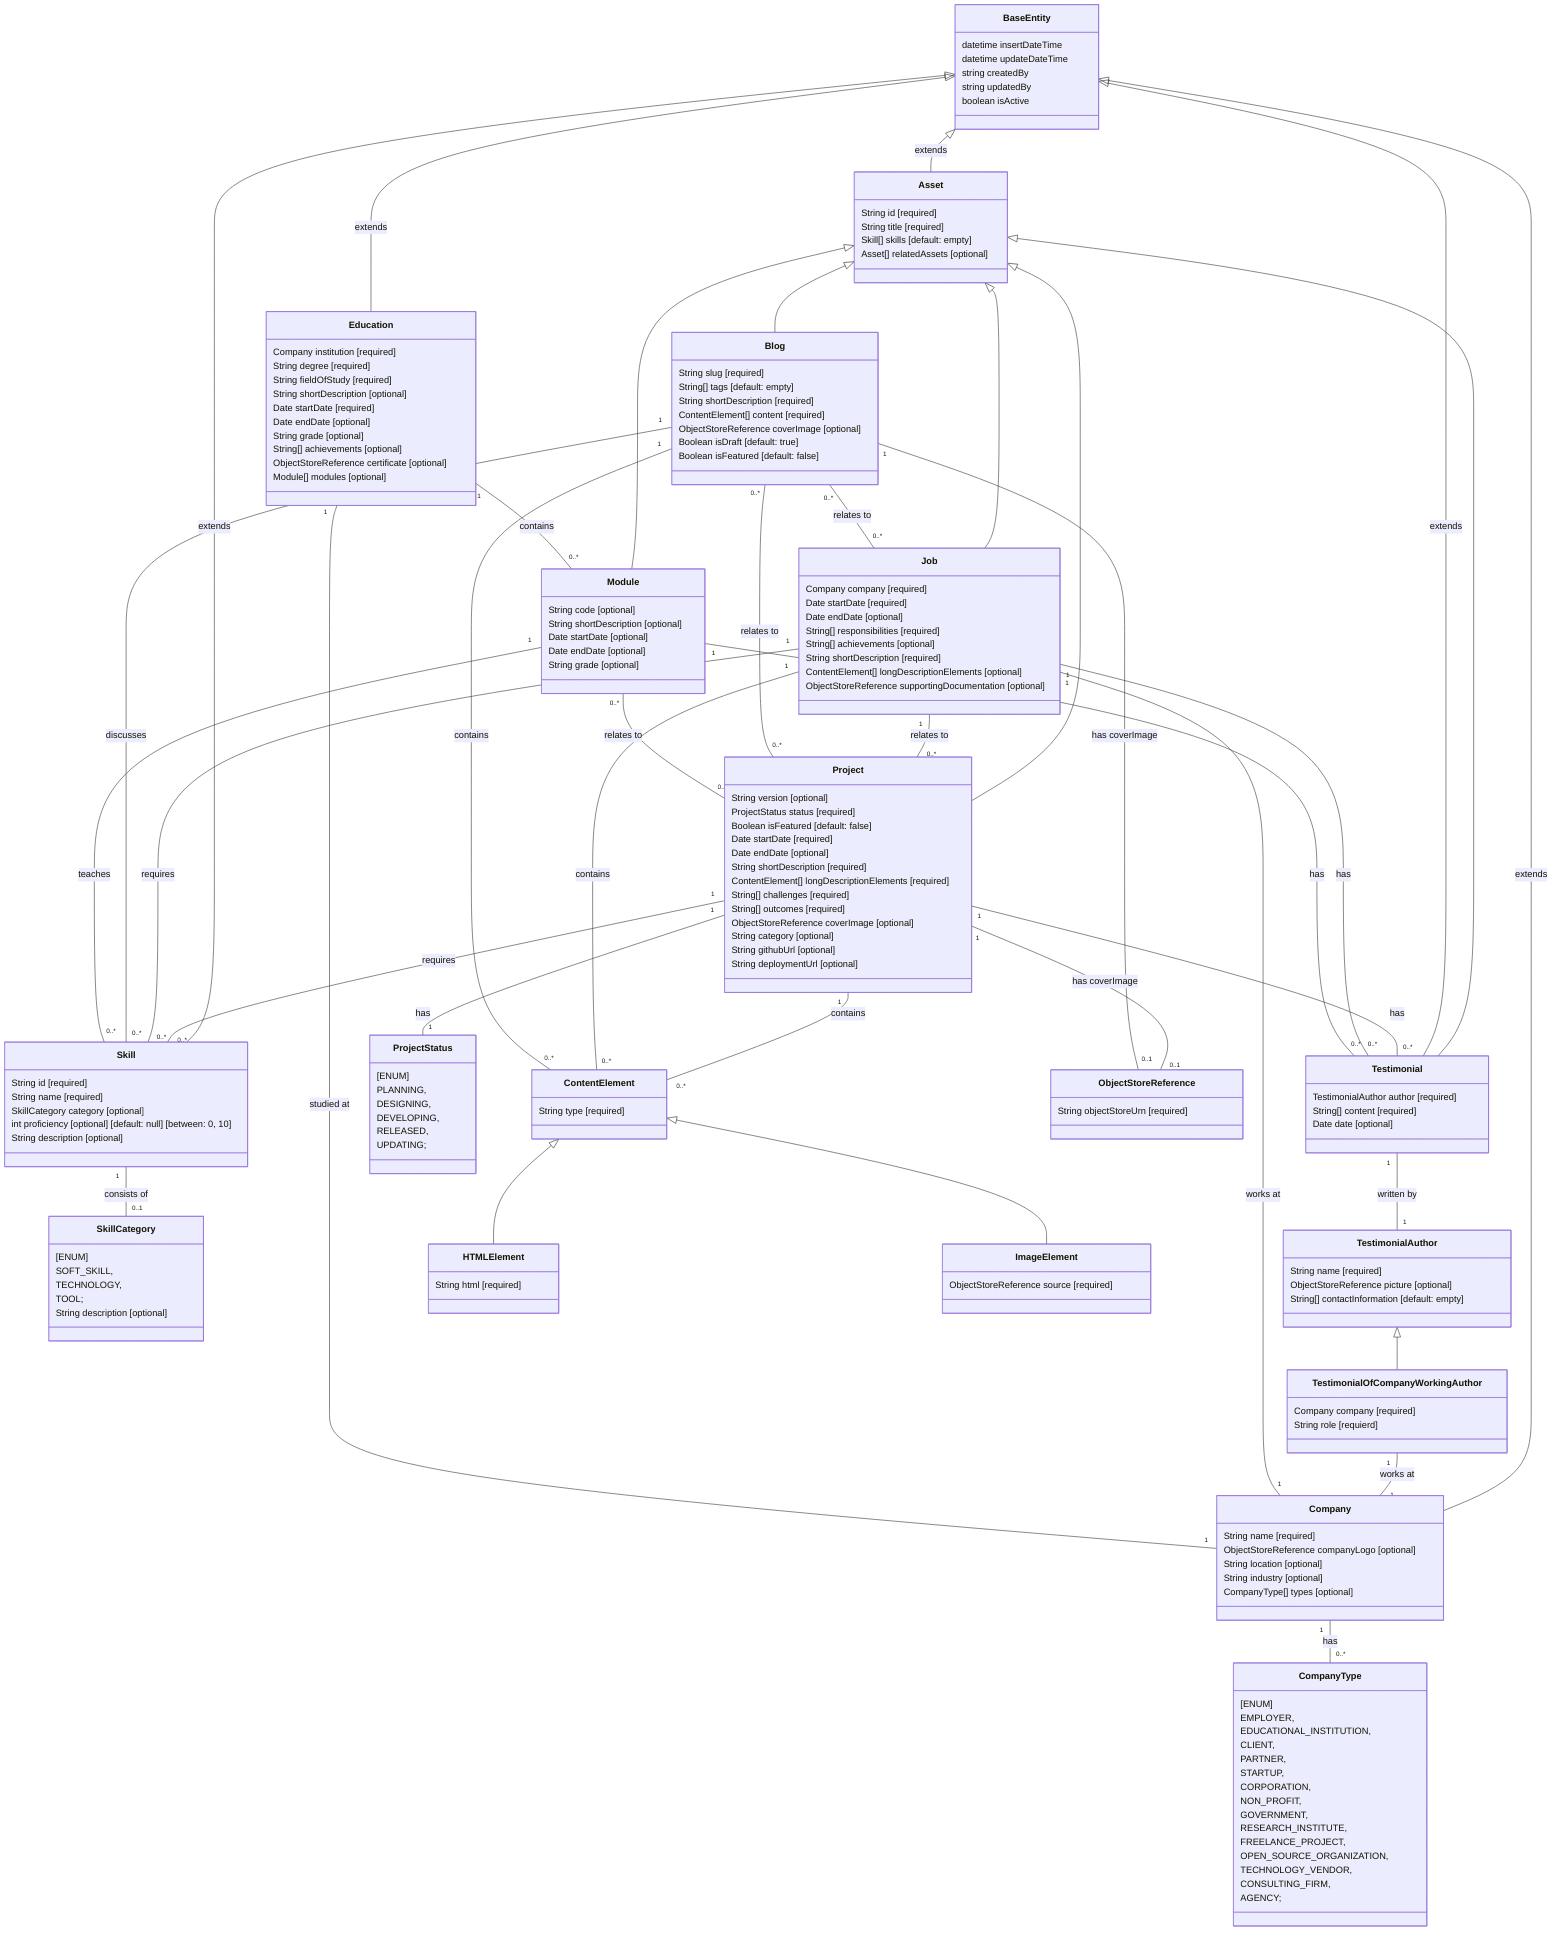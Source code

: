 classDiagram
	class BaseEntity {
		datetime insertDateTime
		datetime updateDateTime
		string createdBy
		string updatedBy
		boolean isActive
	}

	class Asset {
		String id [required]
		String title [required]
		Skill[] skills [default: empty]
		Asset[] relatedAssets [optional]
	}

	Asset <|-- Project
	Asset <|-- Job
	Asset <|-- Blog
	Asset <|-- Module
	Asset <|-- Testimonial

	class Project {
		String version [optional]
		ProjectStatus status [required]
		Boolean isFeatured [default: false]
		Date startDate [required]
		Date endDate [optional]
		String shortDescription [required]
		ContentElement[] longDescriptionElements [required]
		String[] challenges [required]
		String[] outcomes [required]
		ObjectStoreReference coverImage [optional]
		String category [optional]
		String githubUrl [optional]
		String deploymentUrl [optional]
	}

	class Job {
		Company company [required]
		Date startDate [required]
		Date endDate [optional]
		String[] responsibilities [required]
		String[] achievements [optional]
		String shortDescription [required]
		ContentElement[] longDescriptionElements [optional]
		ObjectStoreReference supportingDocumentation [optional]
	}

	class Module {
		String code [optional]
		String shortDescription [optional]
		Date startDate [optional]
		Date endDate [optional]
		String grade [optional]
	}

	class Blog {
		String slug [required]
		String[] tags [default: empty]
		String shortDescription [required]
		ContentElement[] content [required]
		ObjectStoreReference coverImage [optional]
		Boolean isDraft [default: true]
		Boolean isFeatured [default: false]
	}

	class Education {
		Company institution [required]
		String degree [required]
		String fieldOfStudy [required]
		String shortDescription [optional]
		Date startDate [required]
		Date endDate [optional]
		String grade [optional]
		String[] achievements [optional]
		ObjectStoreReference certificate [optional]
		Module[] modules [optional]
	}

	class Skill {
		String id [required]
		String name [required]
		SkillCategory category [optional]
		int proficiency [optional] [default: null] [between: 0, 10]
		String description [optional]
	}

	class SkillCategory {
		[ENUM]
		SOFT_SKILL,
		TECHNOLOGY,
		TOOL;

		String description [optional]
	}

	class ProjectStatus {
		[ENUM]
		PLANNING,
		DESIGNING,
		DEVELOPING,
		RELEASED,
		UPDATING;
	}

	class Testimonial {
		TestimonialAuthor author [required]
		String[] content [required]
		Date date [optional]
	}

	class TestimonialAuthor {
		String name [required]
		ObjectStoreReference picture [optional]
		String[] contactInformation [default: empty]
	}

	class TestimonialOfCompanyWorkingAuthor {
		Company company [required]
		String role [requierd]
	}

	class Company {
		String name [required]
		ObjectStoreReference companyLogo [optional]
		String location [optional]
		String industry [optional]
		CompanyType[] types [optional]
	}

	class CompanyType {
		[ENUM]
		EMPLOYER,
		EDUCATIONAL_INSTITUTION,
		CLIENT,
		PARTNER,
		STARTUP,
		CORPORATION,
		NON_PROFIT,
		GOVERNMENT,
		RESEARCH_INSTITUTE,
		FREELANCE_PROJECT,
		OPEN_SOURCE_ORGANIZATION,
		TECHNOLOGY_VENDOR,
		CONSULTING_FIRM,
		AGENCY;
	}

	class ContentElement {
		String type [required]
	}

	class HTMLElement {
		String html [required]
	}

	class ImageElement {
		ObjectStoreReference source [required]
	}

	class ObjectStoreReference {
		String objectStoreUrn [required]
	}

	BaseEntity <|-- Asset : extends
	BaseEntity <|-- Company : extends
	BaseEntity <|-- Testimonial : extends
	BaseEntity <|-- Skill : extends
	BaseEntity <|-- Education : extends

	Project "1" -- "0..*" Skill : requires
	Project "1" -- "0..*" Testimonial : has
	Project "1" -- "0..*" ContentElement : contains
	Project "1" -- "0..1" ObjectStoreReference : has coverImage
	Project "1" -- "1" ProjectStatus : has

	TestimonialOfCompanyWorkingAuthor "1" -- "1" Company : works at
	Job "1" -- "1" Company : works at
	Job "1" -- "0..*" Skill : requires
	Job "1" -- "0..*" Testimonial : has
	Job "1" -- "0..*" ContentElement : contains
	Job "1" -- "0..*" Project : relates to

	Blog "1" -- "0..*" Skill : discusses
	Blog "1" -- "0..*" ContentElement : contains
	Blog "1" -- "0..1" ObjectStoreReference : has coverImage
	Blog "0..*" -- "0..*" Project : relates to
	Blog "0..*" -- "0..*" Job : relates to

	ContentElement <|-- HTMLElement
	ContentElement <|-- ImageElement
	TestimonialAuthor <|-- TestimonialOfCompanyWorkingAuthor

	Education "1" -- "1" Company : studied at
	Education "1" -- "0..*" Module : contains

	Module "1" -- "0..*" Skill : teaches
	Module "1" -- "0..*" Testimonial : has
	Module "0..*" -- "0..*" Project : relates to

	Skill "1" -- "0..1" SkillCategory : consists of

	Testimonial "1" -- "1" TestimonialAuthor : written by

	Company "1" -- "0..*" CompanyType : has